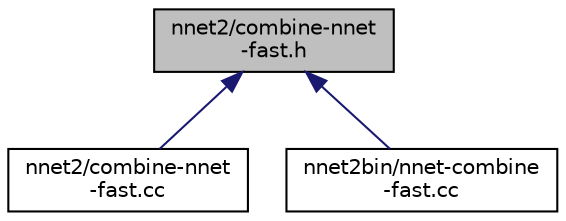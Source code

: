 digraph "nnet2/combine-nnet-fast.h"
{
  edge [fontname="Helvetica",fontsize="10",labelfontname="Helvetica",labelfontsize="10"];
  node [fontname="Helvetica",fontsize="10",shape=record];
  Node125 [label="nnet2/combine-nnet\l-fast.h",height=0.2,width=0.4,color="black", fillcolor="grey75", style="filled", fontcolor="black"];
  Node125 -> Node126 [dir="back",color="midnightblue",fontsize="10",style="solid",fontname="Helvetica"];
  Node126 [label="nnet2/combine-nnet\l-fast.cc",height=0.2,width=0.4,color="black", fillcolor="white", style="filled",URL="$combine-nnet-fast_8cc.html"];
  Node125 -> Node127 [dir="back",color="midnightblue",fontsize="10",style="solid",fontname="Helvetica"];
  Node127 [label="nnet2bin/nnet-combine\l-fast.cc",height=0.2,width=0.4,color="black", fillcolor="white", style="filled",URL="$nnet-combine-fast_8cc.html"];
}
